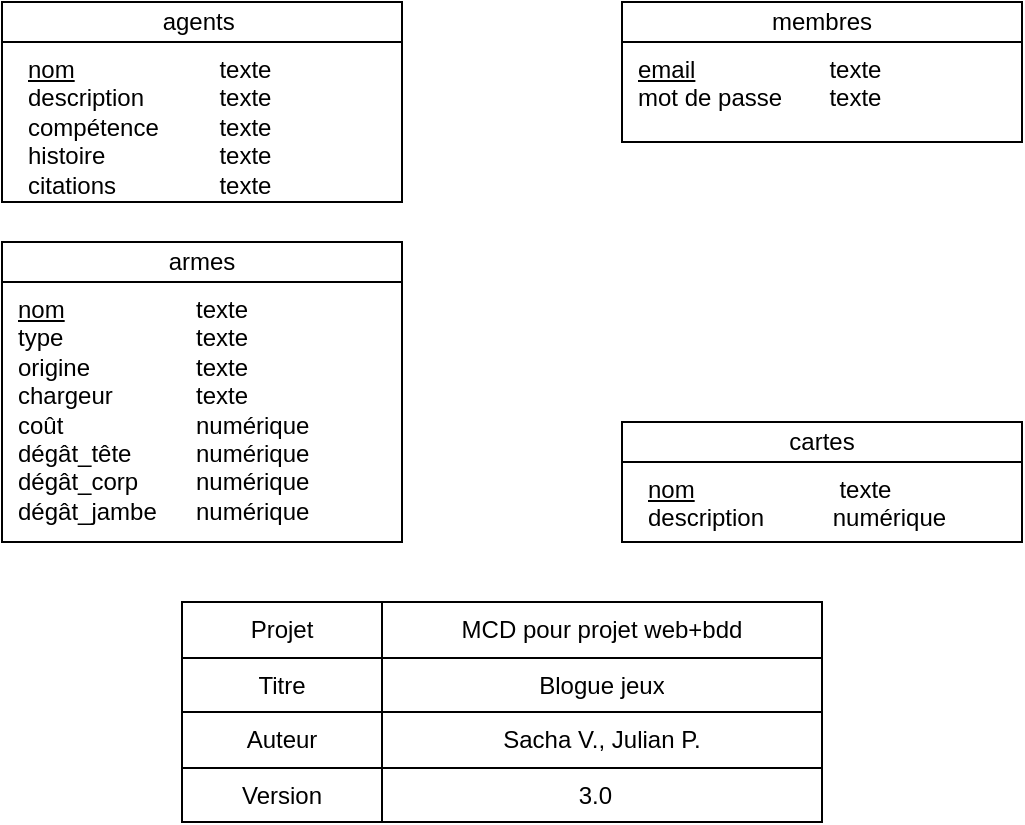 <mxfile version="21.2.8" type="device">
  <diagram name="Page-1" id="i-YioCjFlm8NZLpOkcIJ">
    <mxGraphModel dx="1418" dy="828" grid="1" gridSize="10" guides="1" tooltips="1" connect="1" arrows="1" fold="1" page="1" pageScale="1" pageWidth="827" pageHeight="1169" math="0" shadow="0">
      <root>
        <mxCell id="0" />
        <mxCell id="1" parent="0" />
        <mxCell id="o52KqbpZfKcBIqm1EHPK-1" value="" style="shape=table;html=1;whiteSpace=wrap;startSize=0;container=1;collapsible=0;childLayout=tableLayout;" parent="1" vertex="1">
          <mxGeometry x="220" y="360" width="320" height="110" as="geometry" />
        </mxCell>
        <mxCell id="o52KqbpZfKcBIqm1EHPK-2" value="" style="shape=partialRectangle;html=1;whiteSpace=wrap;collapsible=0;dropTarget=0;pointerEvents=0;fillColor=none;top=0;left=0;bottom=0;right=0;points=[[0,0.5],[1,0.5]];portConstraint=eastwest;" parent="o52KqbpZfKcBIqm1EHPK-1" vertex="1">
          <mxGeometry width="320" height="28" as="geometry" />
        </mxCell>
        <mxCell id="o52KqbpZfKcBIqm1EHPK-3" value="Projet" style="shape=partialRectangle;html=1;whiteSpace=wrap;connectable=0;overflow=hidden;fillColor=none;top=0;left=0;bottom=0;right=0;" parent="o52KqbpZfKcBIqm1EHPK-2" vertex="1">
          <mxGeometry width="100" height="28" as="geometry">
            <mxRectangle width="100" height="28" as="alternateBounds" />
          </mxGeometry>
        </mxCell>
        <mxCell id="o52KqbpZfKcBIqm1EHPK-4" value="MCD pour projet web+bdd" style="shape=partialRectangle;html=1;whiteSpace=wrap;connectable=0;overflow=hidden;fillColor=none;top=0;left=0;bottom=0;right=0;" parent="o52KqbpZfKcBIqm1EHPK-2" vertex="1">
          <mxGeometry x="100" width="220" height="28" as="geometry">
            <mxRectangle width="220" height="28" as="alternateBounds" />
          </mxGeometry>
        </mxCell>
        <mxCell id="o52KqbpZfKcBIqm1EHPK-5" value="" style="shape=partialRectangle;html=1;whiteSpace=wrap;collapsible=0;dropTarget=0;pointerEvents=0;fillColor=none;top=0;left=0;bottom=0;right=0;points=[[0,0.5],[1,0.5]];portConstraint=eastwest;" parent="o52KqbpZfKcBIqm1EHPK-1" vertex="1">
          <mxGeometry y="28" width="320" height="27" as="geometry" />
        </mxCell>
        <mxCell id="o52KqbpZfKcBIqm1EHPK-6" value="Titre" style="shape=partialRectangle;html=1;whiteSpace=wrap;connectable=0;overflow=hidden;fillColor=none;top=0;left=0;bottom=0;right=0;" parent="o52KqbpZfKcBIqm1EHPK-5" vertex="1">
          <mxGeometry width="100" height="27" as="geometry">
            <mxRectangle width="100" height="27" as="alternateBounds" />
          </mxGeometry>
        </mxCell>
        <mxCell id="o52KqbpZfKcBIqm1EHPK-7" value="Blogue jeux" style="shape=partialRectangle;html=1;whiteSpace=wrap;connectable=0;overflow=hidden;fillColor=none;top=0;left=0;bottom=0;right=0;" parent="o52KqbpZfKcBIqm1EHPK-5" vertex="1">
          <mxGeometry x="100" width="220" height="27" as="geometry">
            <mxRectangle width="220" height="27" as="alternateBounds" />
          </mxGeometry>
        </mxCell>
        <mxCell id="o52KqbpZfKcBIqm1EHPK-8" value="" style="shape=partialRectangle;html=1;whiteSpace=wrap;collapsible=0;dropTarget=0;pointerEvents=0;fillColor=none;top=0;left=0;bottom=0;right=0;points=[[0,0.5],[1,0.5]];portConstraint=eastwest;" parent="o52KqbpZfKcBIqm1EHPK-1" vertex="1">
          <mxGeometry y="55" width="320" height="28" as="geometry" />
        </mxCell>
        <mxCell id="o52KqbpZfKcBIqm1EHPK-9" value="Auteur" style="shape=partialRectangle;html=1;whiteSpace=wrap;connectable=0;overflow=hidden;fillColor=none;top=0;left=0;bottom=0;right=0;" parent="o52KqbpZfKcBIqm1EHPK-8" vertex="1">
          <mxGeometry width="100" height="28" as="geometry">
            <mxRectangle width="100" height="28" as="alternateBounds" />
          </mxGeometry>
        </mxCell>
        <mxCell id="o52KqbpZfKcBIqm1EHPK-10" value="Sacha V., Julian P." style="shape=partialRectangle;html=1;whiteSpace=wrap;connectable=0;overflow=hidden;fillColor=none;top=0;left=0;bottom=0;right=0;" parent="o52KqbpZfKcBIqm1EHPK-8" vertex="1">
          <mxGeometry x="100" width="220" height="28" as="geometry">
            <mxRectangle width="220" height="28" as="alternateBounds" />
          </mxGeometry>
        </mxCell>
        <mxCell id="o52KqbpZfKcBIqm1EHPK-11" value="" style="shape=partialRectangle;html=1;whiteSpace=wrap;collapsible=0;dropTarget=0;pointerEvents=0;fillColor=none;top=0;left=0;bottom=0;right=0;points=[[0,0.5],[1,0.5]];portConstraint=eastwest;" parent="o52KqbpZfKcBIqm1EHPK-1" vertex="1">
          <mxGeometry y="83" width="320" height="27" as="geometry" />
        </mxCell>
        <mxCell id="o52KqbpZfKcBIqm1EHPK-12" value="Version" style="shape=partialRectangle;html=1;whiteSpace=wrap;connectable=0;overflow=hidden;fillColor=none;top=0;left=0;bottom=0;right=0;" parent="o52KqbpZfKcBIqm1EHPK-11" vertex="1">
          <mxGeometry width="100" height="27" as="geometry">
            <mxRectangle width="100" height="27" as="alternateBounds" />
          </mxGeometry>
        </mxCell>
        <mxCell id="o52KqbpZfKcBIqm1EHPK-13" value="3.0&amp;nbsp;&lt;span style=&quot;white-space: pre;&quot;&gt; &lt;/span&gt;" style="shape=partialRectangle;html=1;whiteSpace=wrap;connectable=0;overflow=hidden;fillColor=none;top=0;left=0;bottom=0;right=0;" parent="o52KqbpZfKcBIqm1EHPK-11" vertex="1">
          <mxGeometry x="100" width="220" height="27" as="geometry">
            <mxRectangle width="220" height="27" as="alternateBounds" />
          </mxGeometry>
        </mxCell>
        <mxCell id="o52KqbpZfKcBIqm1EHPK-27" value="&lt;div style=&quot;box-sizing: border-box ; width: 100% ; padding: 2px&quot;&gt;&lt;br&gt;&lt;/div&gt;" style="verticalAlign=top;align=center;overflow=fill;html=1;rounded=0;shadow=0;comic=0;labelBackgroundColor=none;strokeColor=#000000;strokeWidth=1;fillColor=#ffffff;fontFamily=Verdana;fontSize=12;fontColor=#000000;" parent="1" vertex="1">
          <mxGeometry x="130" y="60" width="200" height="100" as="geometry" />
        </mxCell>
        <mxCell id="o52KqbpZfKcBIqm1EHPK-28" value="agents&amp;nbsp;" style="rounded=0;whiteSpace=wrap;html=1;" parent="1" vertex="1">
          <mxGeometry x="130" y="60" width="200" height="20" as="geometry" />
        </mxCell>
        <mxCell id="o52KqbpZfKcBIqm1EHPK-29" value="&lt;u&gt;nom&lt;br&gt;&lt;/u&gt;description&lt;br&gt;compétence&lt;br&gt;histoire&lt;br&gt;citations" style="text;html=1;strokeColor=none;fillColor=none;align=left;verticalAlign=top;whiteSpace=wrap;rounded=0;" parent="1" vertex="1">
          <mxGeometry x="141" y="80" width="90" height="60" as="geometry" />
        </mxCell>
        <mxCell id="o52KqbpZfKcBIqm1EHPK-30" value="&lt;span style=&quot;white-space: pre&quot;&gt; &lt;span style=&quot;white-space: pre&quot;&gt; &lt;/span&gt;&lt;/span&gt;texte&lt;br&gt;&lt;span style=&quot;white-space: pre&quot;&gt; &lt;span style=&quot;white-space: pre;&quot;&gt; &lt;/span&gt;&lt;/span&gt;texte&lt;br&gt;&lt;span style=&quot;white-space: pre&quot;&gt; &lt;span style=&quot;white-space: pre;&quot;&gt; &lt;/span&gt;&lt;/span&gt;texte&amp;nbsp;&lt;span style=&quot;white-space: pre&quot;&gt; &lt;/span&gt;&lt;br&gt;&lt;span style=&quot;white-space: pre&quot;&gt; &lt;/span&gt;&lt;span style=&quot;white-space: pre&quot;&gt; &lt;/span&gt;texte&lt;br&gt;&lt;span style=&quot;white-space: pre;&quot;&gt; &lt;/span&gt;&lt;span style=&quot;white-space: pre;&quot;&gt; &lt;/span&gt;texte&amp;nbsp;" style="text;html=1;strokeColor=none;fillColor=none;align=left;verticalAlign=top;whiteSpace=wrap;rounded=0;" parent="1" vertex="1">
          <mxGeometry x="230" y="80" width="100" height="50" as="geometry" />
        </mxCell>
        <mxCell id="o52KqbpZfKcBIqm1EHPK-31" value="&lt;div style=&quot;box-sizing: border-box ; width: 100% ; padding: 2px&quot;&gt;&lt;br&gt;&lt;/div&gt;" style="verticalAlign=top;align=center;overflow=fill;html=1;rounded=0;shadow=0;comic=0;labelBackgroundColor=none;strokeColor=#000000;strokeWidth=1;fillColor=#ffffff;fontFamily=Verdana;fontSize=12;fontColor=#000000;" parent="1" vertex="1">
          <mxGeometry x="440" y="270" width="200" height="60" as="geometry" />
        </mxCell>
        <mxCell id="o52KqbpZfKcBIqm1EHPK-32" value="cartes" style="rounded=0;whiteSpace=wrap;html=1;" parent="1" vertex="1">
          <mxGeometry x="440" y="270" width="200" height="20" as="geometry" />
        </mxCell>
        <mxCell id="o52KqbpZfKcBIqm1EHPK-33" value="&lt;u&gt;nom&lt;/u&gt;&lt;br&gt;description" style="text;html=1;strokeColor=none;fillColor=none;align=left;verticalAlign=top;whiteSpace=wrap;rounded=0;" parent="1" vertex="1">
          <mxGeometry x="451" y="290" width="90" height="60" as="geometry" />
        </mxCell>
        <mxCell id="o52KqbpZfKcBIqm1EHPK-34" value="&lt;span style=&quot;white-space: pre&quot;&gt; &lt;span style=&quot;white-space: pre&quot;&gt; &lt;/span&gt;&lt;/span&gt;texte&lt;br&gt;&lt;span style=&quot;white-space: pre&quot;&gt; &lt;/span&gt;numérique&lt;br&gt;&lt;span style=&quot;white-space: pre&quot;&gt; &lt;/span&gt;&lt;span style=&quot;white-space: pre&quot;&gt; &lt;/span&gt;&lt;br&gt;&lt;span style=&quot;white-space: pre&quot;&gt; &lt;/span&gt;&lt;span style=&quot;white-space: pre&quot;&gt; &lt;/span&gt;" style="text;html=1;strokeColor=none;fillColor=none;align=left;verticalAlign=top;whiteSpace=wrap;rounded=0;" parent="1" vertex="1">
          <mxGeometry x="540" y="290" width="100" height="50" as="geometry" />
        </mxCell>
        <mxCell id="o52KqbpZfKcBIqm1EHPK-35" value="&lt;div style=&quot;box-sizing: border-box ; width: 100% ; padding: 2px&quot;&gt;&lt;br&gt;&lt;/div&gt;" style="verticalAlign=top;align=center;overflow=fill;html=1;rounded=0;shadow=0;comic=0;labelBackgroundColor=none;strokeColor=#000000;strokeWidth=1;fillColor=#ffffff;fontFamily=Verdana;fontSize=12;fontColor=#000000;" parent="1" vertex="1">
          <mxGeometry x="130" y="180" width="200" height="150" as="geometry" />
        </mxCell>
        <mxCell id="o52KqbpZfKcBIqm1EHPK-36" value="armes" style="rounded=0;whiteSpace=wrap;html=1;" parent="1" vertex="1">
          <mxGeometry x="130" y="180" width="200" height="20" as="geometry" />
        </mxCell>
        <mxCell id="o52KqbpZfKcBIqm1EHPK-37" value="&lt;u&gt;nom&lt;/u&gt;&lt;br&gt;type&lt;br&gt;origine&amp;nbsp;&lt;br&gt;chargeur&lt;br&gt;coût&lt;br&gt;dégât_tête&lt;br style=&quot;border-color: var(--border-color);&quot;&gt;dégât_corp&lt;br style=&quot;border-color: var(--border-color);&quot;&gt;dégât_jambe" style="text;html=1;strokeColor=none;fillColor=none;align=left;verticalAlign=top;whiteSpace=wrap;rounded=0;" parent="1" vertex="1">
          <mxGeometry x="135.5" y="200" width="90" height="60" as="geometry" />
        </mxCell>
        <mxCell id="o52KqbpZfKcBIqm1EHPK-38" value="&lt;span style=&quot;&quot;&gt; &lt;span style=&quot;&quot;&gt; &lt;/span&gt;&lt;/span&gt;texte&lt;br&gt;&lt;span style=&quot;&quot;&gt; &lt;span style=&quot;&quot;&gt; &lt;/span&gt;&lt;/span&gt;texte&lt;br&gt;&lt;span style=&quot;&quot;&gt; &lt;span style=&quot;&quot;&gt; &lt;/span&gt;&lt;/span&gt;texte&lt;br&gt;&lt;span style=&quot;&quot;&gt; &lt;/span&gt;&lt;span style=&quot;&quot;&gt; &lt;/span&gt;texte&lt;br&gt;&lt;span style=&quot;&quot;&gt; &lt;/span&gt;numérique&lt;br&gt; numérique&lt;br style=&quot;border-color: var(--border-color);&quot;&gt;&lt;span style=&quot;border-color: var(--border-color);&quot;&gt; &lt;/span&gt;numérique&amp;nbsp;&lt;br style=&quot;border-color: var(--border-color);&quot;&gt;&lt;span style=&quot;border-color: var(--border-color);&quot;&gt; &lt;/span&gt;numérique&amp;nbsp;" style="text;html=1;strokeColor=none;fillColor=none;align=left;verticalAlign=top;whiteSpace=wrap;rounded=0;" parent="1" vertex="1">
          <mxGeometry x="224.5" y="200" width="100" height="50" as="geometry" />
        </mxCell>
        <mxCell id="o52KqbpZfKcBIqm1EHPK-39" value="&lt;div style=&quot;box-sizing: border-box ; width: 100% ; padding: 2px&quot;&gt;&lt;br&gt;&lt;/div&gt;" style="verticalAlign=top;align=center;overflow=fill;html=1;rounded=0;shadow=0;comic=0;labelBackgroundColor=none;strokeColor=#000000;strokeWidth=1;fillColor=#ffffff;fontFamily=Verdana;fontSize=12;fontColor=#000000;" parent="1" vertex="1">
          <mxGeometry x="440" y="60" width="200" height="70" as="geometry" />
        </mxCell>
        <mxCell id="o52KqbpZfKcBIqm1EHPK-41" value="&lt;u&gt;email&lt;/u&gt;&lt;br&gt;mot de passe" style="text;html=1;strokeColor=none;fillColor=none;align=left;verticalAlign=top;whiteSpace=wrap;rounded=0;" parent="1" vertex="1">
          <mxGeometry x="445.5" y="80" width="90" height="60" as="geometry" />
        </mxCell>
        <mxCell id="o52KqbpZfKcBIqm1EHPK-42" value="&lt;span style=&quot;white-space: pre&quot;&gt; &lt;span style=&quot;white-space: pre&quot;&gt; &lt;/span&gt;&lt;/span&gt;texte&lt;br&gt;&lt;span style=&quot;white-space: pre&quot;&gt; &lt;span style=&quot;white-space: pre;&quot;&gt; &lt;/span&gt;t&lt;/span&gt;exte&lt;br&gt;&lt;span style=&quot;white-space: pre&quot;&gt; &lt;/span&gt;&lt;span style=&quot;white-space: pre&quot;&gt; &lt;/span&gt;&lt;br&gt;&lt;span style=&quot;white-space: pre&quot;&gt; &lt;/span&gt;&lt;span style=&quot;white-space: pre&quot;&gt; &lt;/span&gt;" style="text;html=1;strokeColor=none;fillColor=none;align=left;verticalAlign=top;whiteSpace=wrap;rounded=0;" parent="1" vertex="1">
          <mxGeometry x="534.5" y="80" width="100" height="50" as="geometry" />
        </mxCell>
        <mxCell id="o52KqbpZfKcBIqm1EHPK-40" value="membres" style="rounded=0;whiteSpace=wrap;html=1;" parent="1" vertex="1">
          <mxGeometry x="440" y="60" width="200" height="20" as="geometry" />
        </mxCell>
      </root>
    </mxGraphModel>
  </diagram>
</mxfile>

